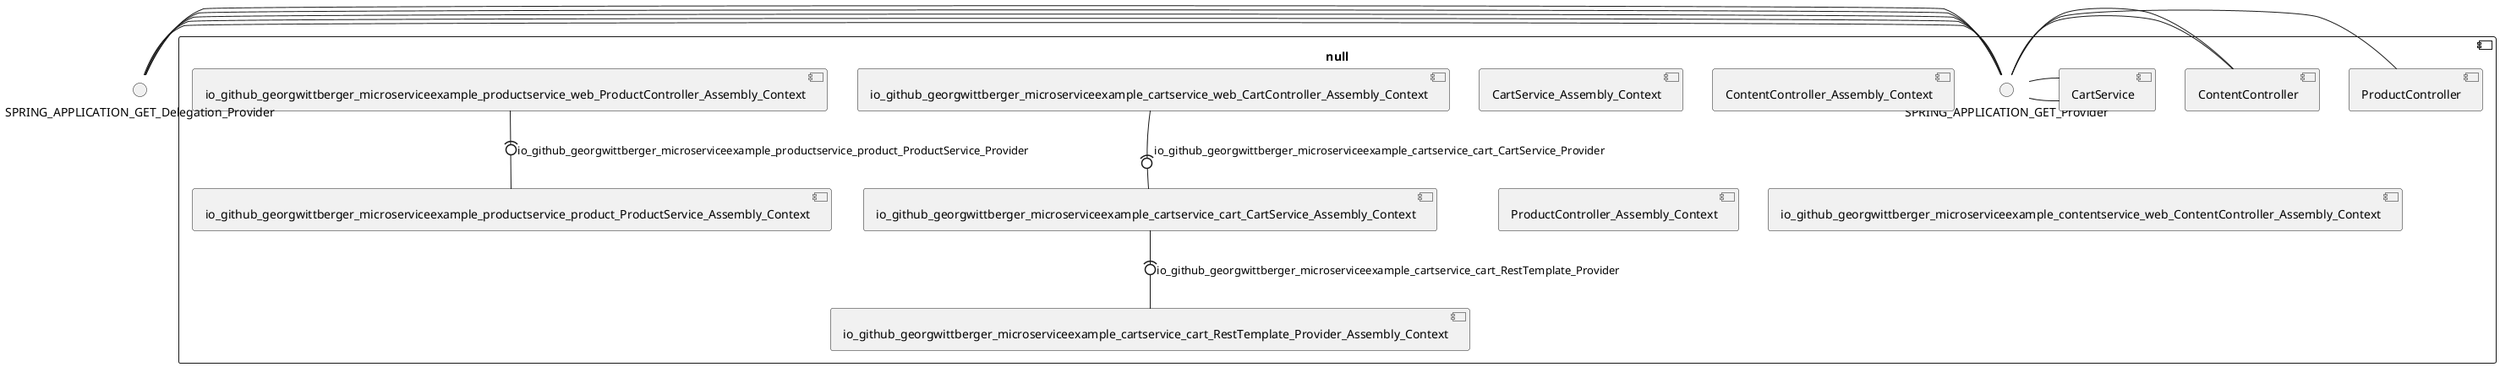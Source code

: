 @startuml
skinparam fixCircleLabelOverlapping true
() SPRING_APPLICATION_GET_Delegation_Provider
component null {
SPRING_APPLICATION_GET_Delegation_Provider - SPRING_APPLICATION_GET_Provider
SPRING_APPLICATION_GET_Provider - [ProductController]
SPRING_APPLICATION_GET_Delegation_Provider - SPRING_APPLICATION_GET_Provider
SPRING_APPLICATION_GET_Provider - [ContentController]
SPRING_APPLICATION_GET_Delegation_Provider - SPRING_APPLICATION_GET_Provider
SPRING_APPLICATION_GET_Provider - [CartService]
SPRING_APPLICATION_GET_Delegation_Provider - SPRING_APPLICATION_GET_Provider
SPRING_APPLICATION_GET_Provider - [CartService]
SPRING_APPLICATION_GET_Delegation_Provider - SPRING_APPLICATION_GET_Provider
SPRING_APPLICATION_GET_Provider - [ContentController]
[io_github_georgwittberger_microserviceexample_cartservice_web_CartController_Assembly_Context] -(0- [io_github_georgwittberger_microserviceexample_cartservice_cart_CartService_Assembly_Context] : io_github_georgwittberger_microserviceexample_cartservice_cart_CartService_Provider
[io_github_georgwittberger_microserviceexample_cartservice_cart_CartService_Assembly_Context] -(0- [io_github_georgwittberger_microserviceexample_cartservice_cart_RestTemplate_Provider_Assembly_Context] : io_github_georgwittberger_microserviceexample_cartservice_cart_RestTemplate_Provider
[io_github_georgwittberger_microserviceexample_productservice_web_ProductController_Assembly_Context] -(0- [io_github_georgwittberger_microserviceexample_productservice_product_ProductService_Assembly_Context] : io_github_georgwittberger_microserviceexample_productservice_product_ProductService_Provider
[CartService_Assembly_Context] [[georgwittberger-apache-spring-boot-microservice-example.repository#_0SBZ6L_dEe6pZ_m2RSLeKw]]
[ContentController_Assembly_Context] [[georgwittberger-apache-spring-boot-microservice-example.repository#_0SBZ6L_dEe6pZ_m2RSLeKw]]
[ProductController_Assembly_Context] [[georgwittberger-apache-spring-boot-microservice-example.repository#_0SBZ6L_dEe6pZ_m2RSLeKw]]
[io_github_georgwittberger_microserviceexample_cartservice_cart_CartService_Assembly_Context] [[georgwittberger-apache-spring-boot-microservice-example.repository#_0SBZ6L_dEe6pZ_m2RSLeKw]]
[io_github_georgwittberger_microserviceexample_cartservice_cart_RestTemplate_Provider_Assembly_Context] [[georgwittberger-apache-spring-boot-microservice-example.repository#_0SBZ6L_dEe6pZ_m2RSLeKw]]
[io_github_georgwittberger_microserviceexample_cartservice_web_CartController_Assembly_Context] [[georgwittberger-apache-spring-boot-microservice-example.repository#_0SBZ6L_dEe6pZ_m2RSLeKw]]
[io_github_georgwittberger_microserviceexample_contentservice_web_ContentController_Assembly_Context] [[georgwittberger-apache-spring-boot-microservice-example.repository#_0SBZ6L_dEe6pZ_m2RSLeKw]]
[io_github_georgwittberger_microserviceexample_productservice_product_ProductService_Assembly_Context] [[georgwittberger-apache-spring-boot-microservice-example.repository#_0SBZ6L_dEe6pZ_m2RSLeKw]]
[io_github_georgwittberger_microserviceexample_productservice_web_ProductController_Assembly_Context] [[georgwittberger-apache-spring-boot-microservice-example.repository#_0SBZ6L_dEe6pZ_m2RSLeKw]]
}

@enduml
